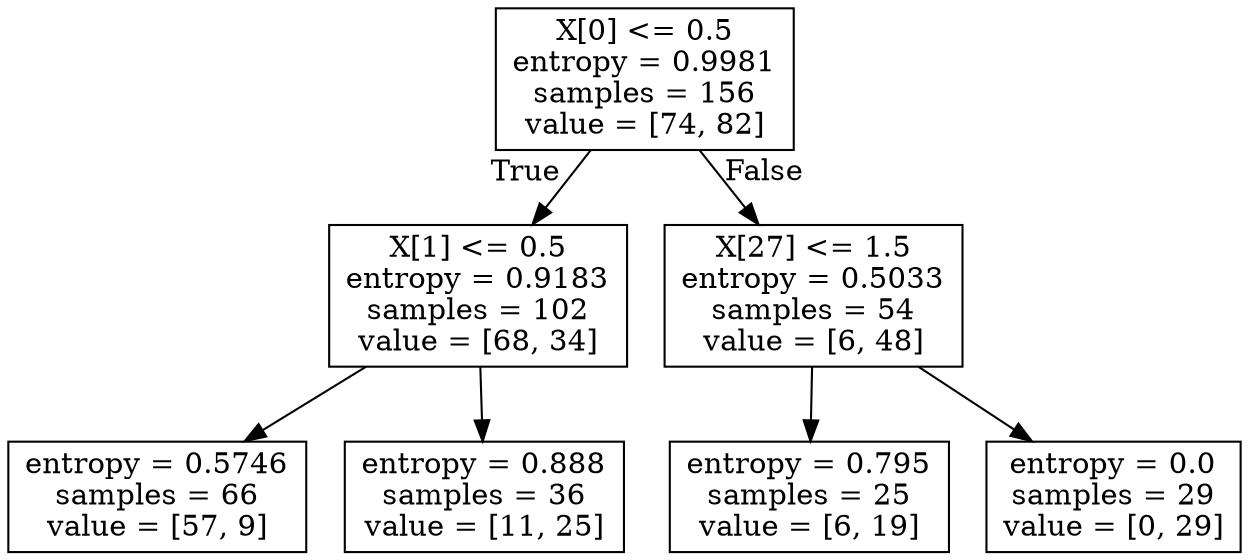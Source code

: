 digraph Tree {
node [shape=box] ;
0 [label="X[0] <= 0.5\nentropy = 0.9981\nsamples = 156\nvalue = [74, 82]"] ;
1 [label="X[1] <= 0.5\nentropy = 0.9183\nsamples = 102\nvalue = [68, 34]"] ;
0 -> 1 [labeldistance=2.5, labelangle=45, headlabel="True"] ;
2 [label="entropy = 0.5746\nsamples = 66\nvalue = [57, 9]"] ;
1 -> 2 ;
3 [label="entropy = 0.888\nsamples = 36\nvalue = [11, 25]"] ;
1 -> 3 ;
4 [label="X[27] <= 1.5\nentropy = 0.5033\nsamples = 54\nvalue = [6, 48]"] ;
0 -> 4 [labeldistance=2.5, labelangle=-45, headlabel="False"] ;
5 [label="entropy = 0.795\nsamples = 25\nvalue = [6, 19]"] ;
4 -> 5 ;
6 [label="entropy = 0.0\nsamples = 29\nvalue = [0, 29]"] ;
4 -> 6 ;
}